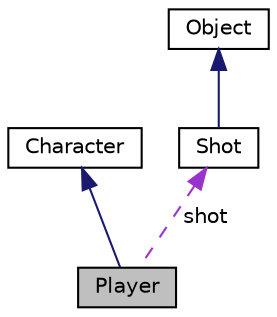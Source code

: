digraph "Player"
{
  edge [fontname="Helvetica",fontsize="10",labelfontname="Helvetica",labelfontsize="10"];
  node [fontname="Helvetica",fontsize="10",shape=record];
  Node1 [label="Player",height=0.2,width=0.4,color="black", fillcolor="grey75", style="filled" fontcolor="black"];
  Node2 -> Node1 [dir="back",color="midnightblue",fontsize="10",style="solid",fontname="Helvetica"];
  Node2 [label="Character",height=0.2,width=0.4,color="black", fillcolor="white", style="filled",URL="$class_character.html",tooltip="Class of characters."];
  Node3 -> Node1 [dir="back",color="darkorchid3",fontsize="10",style="dashed",label=" shot" ,fontname="Helvetica"];
  Node3 [label="Shot",height=0.2,width=0.4,color="black", fillcolor="white", style="filled",URL="$class_shot.html",tooltip="Class of the shot."];
  Node4 -> Node3 [dir="back",color="midnightblue",fontsize="10",style="solid",fontname="Helvetica"];
  Node4 [label="Object",height=0.2,width=0.4,color="black", fillcolor="white", style="filled",URL="$class_object.html",tooltip="Class of all objects."];
}
